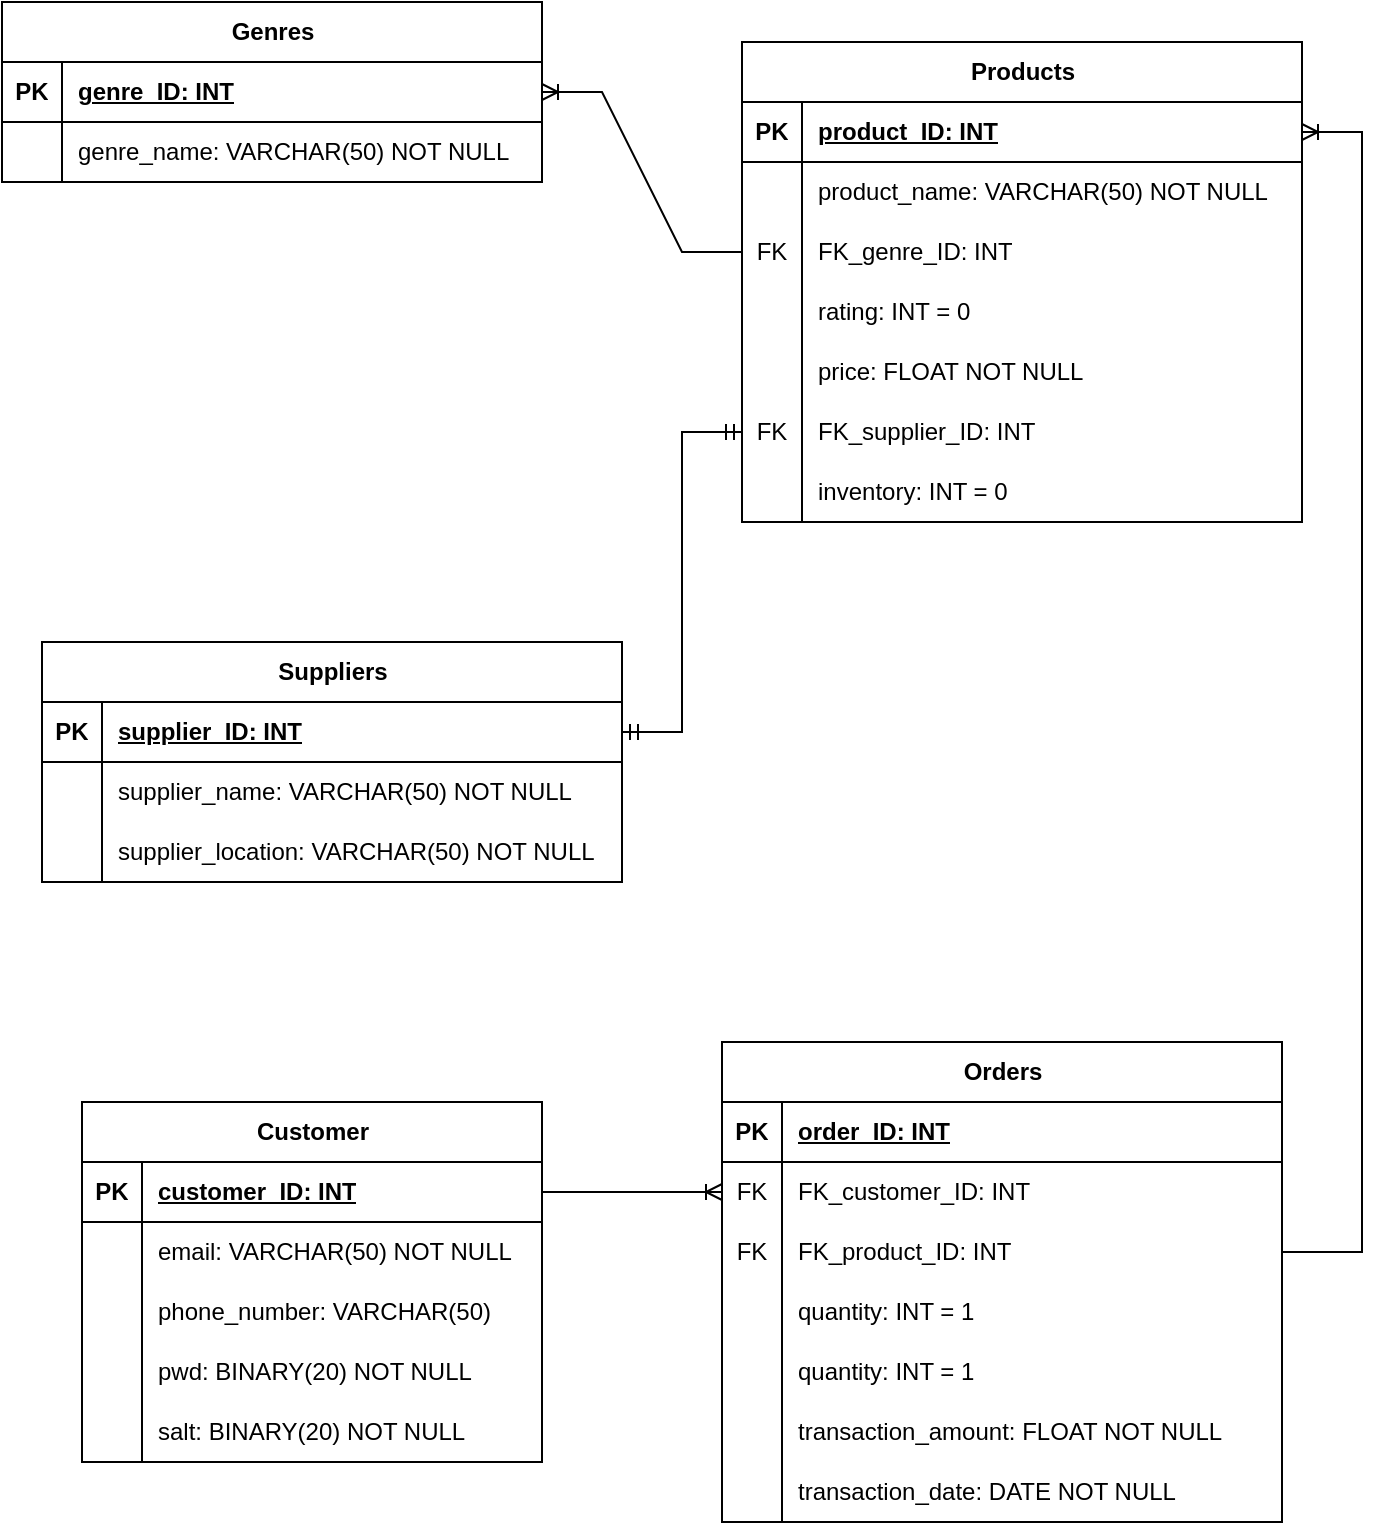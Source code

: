 <mxfile version="21.6.2" type="device">
  <diagram name="Page-1" id="Pm1qq7z24ZNlwlkXx7_i">
    <mxGraphModel dx="1116" dy="782" grid="1" gridSize="10" guides="1" tooltips="1" connect="1" arrows="1" fold="1" page="1" pageScale="1" pageWidth="827" pageHeight="1169" math="0" shadow="0">
      <root>
        <mxCell id="0" />
        <mxCell id="1" parent="0" />
        <mxCell id="8cBU6QsIfYWNrV_87XQ3-1" value="Customer" style="shape=table;startSize=30;container=1;collapsible=1;childLayout=tableLayout;fixedRows=1;rowLines=0;fontStyle=1;align=center;resizeLast=1;html=1;movable=1;resizable=1;rotatable=1;deletable=1;editable=1;locked=0;connectable=1;" vertex="1" parent="1">
          <mxGeometry x="60" y="600" width="230" height="180" as="geometry">
            <mxRectangle x="530" y="420" width="100" height="30" as="alternateBounds" />
          </mxGeometry>
        </mxCell>
        <mxCell id="8cBU6QsIfYWNrV_87XQ3-2" value="" style="shape=tableRow;horizontal=0;startSize=0;swimlaneHead=0;swimlaneBody=0;fillColor=none;collapsible=0;dropTarget=0;points=[[0,0.5],[1,0.5]];portConstraint=eastwest;top=0;left=0;right=0;bottom=1;movable=1;resizable=1;rotatable=1;deletable=1;editable=1;locked=0;connectable=1;" vertex="1" parent="8cBU6QsIfYWNrV_87XQ3-1">
          <mxGeometry y="30" width="230" height="30" as="geometry" />
        </mxCell>
        <mxCell id="8cBU6QsIfYWNrV_87XQ3-3" value="PK" style="shape=partialRectangle;connectable=1;fillColor=none;top=0;left=0;bottom=0;right=0;fontStyle=1;overflow=hidden;whiteSpace=wrap;html=1;movable=1;resizable=1;rotatable=1;deletable=1;editable=1;locked=0;" vertex="1" parent="8cBU6QsIfYWNrV_87XQ3-2">
          <mxGeometry width="30" height="30" as="geometry">
            <mxRectangle width="30" height="30" as="alternateBounds" />
          </mxGeometry>
        </mxCell>
        <mxCell id="8cBU6QsIfYWNrV_87XQ3-4" value="customer_ID: INT" style="shape=partialRectangle;connectable=1;fillColor=none;top=0;left=0;bottom=0;right=0;align=left;spacingLeft=6;fontStyle=5;overflow=hidden;whiteSpace=wrap;html=1;movable=1;resizable=1;rotatable=1;deletable=1;editable=1;locked=0;" vertex="1" parent="8cBU6QsIfYWNrV_87XQ3-2">
          <mxGeometry x="30" width="200" height="30" as="geometry">
            <mxRectangle width="200" height="30" as="alternateBounds" />
          </mxGeometry>
        </mxCell>
        <mxCell id="8cBU6QsIfYWNrV_87XQ3-5" value="" style="shape=tableRow;horizontal=0;startSize=0;swimlaneHead=0;swimlaneBody=0;fillColor=none;collapsible=0;dropTarget=0;points=[[0,0.5],[1,0.5]];portConstraint=eastwest;top=0;left=0;right=0;bottom=0;movable=1;resizable=1;rotatable=1;deletable=1;editable=1;locked=0;connectable=1;" vertex="1" parent="8cBU6QsIfYWNrV_87XQ3-1">
          <mxGeometry y="60" width="230" height="30" as="geometry" />
        </mxCell>
        <mxCell id="8cBU6QsIfYWNrV_87XQ3-6" value="" style="shape=partialRectangle;connectable=1;fillColor=none;top=0;left=0;bottom=0;right=0;editable=1;overflow=hidden;whiteSpace=wrap;html=1;movable=1;resizable=1;rotatable=1;deletable=1;locked=0;" vertex="1" parent="8cBU6QsIfYWNrV_87XQ3-5">
          <mxGeometry width="30" height="30" as="geometry">
            <mxRectangle width="30" height="30" as="alternateBounds" />
          </mxGeometry>
        </mxCell>
        <mxCell id="8cBU6QsIfYWNrV_87XQ3-7" value="email: VARCHAR(50) NOT NULL" style="shape=partialRectangle;connectable=1;fillColor=none;top=0;left=0;bottom=0;right=0;align=left;spacingLeft=6;overflow=hidden;whiteSpace=wrap;html=1;movable=1;resizable=1;rotatable=1;deletable=1;editable=1;locked=0;" vertex="1" parent="8cBU6QsIfYWNrV_87XQ3-5">
          <mxGeometry x="30" width="200" height="30" as="geometry">
            <mxRectangle width="200" height="30" as="alternateBounds" />
          </mxGeometry>
        </mxCell>
        <mxCell id="8cBU6QsIfYWNrV_87XQ3-8" value="" style="shape=tableRow;horizontal=0;startSize=0;swimlaneHead=0;swimlaneBody=0;fillColor=none;collapsible=0;dropTarget=0;points=[[0,0.5],[1,0.5]];portConstraint=eastwest;top=0;left=0;right=0;bottom=0;movable=1;resizable=1;rotatable=1;deletable=1;editable=1;locked=0;connectable=1;" vertex="1" parent="8cBU6QsIfYWNrV_87XQ3-1">
          <mxGeometry y="90" width="230" height="30" as="geometry" />
        </mxCell>
        <mxCell id="8cBU6QsIfYWNrV_87XQ3-9" value="" style="shape=partialRectangle;connectable=1;fillColor=none;top=0;left=0;bottom=0;right=0;editable=1;overflow=hidden;whiteSpace=wrap;html=1;movable=1;resizable=1;rotatable=1;deletable=1;locked=0;" vertex="1" parent="8cBU6QsIfYWNrV_87XQ3-8">
          <mxGeometry width="30" height="30" as="geometry">
            <mxRectangle width="30" height="30" as="alternateBounds" />
          </mxGeometry>
        </mxCell>
        <mxCell id="8cBU6QsIfYWNrV_87XQ3-10" value="phone_number: VARCHAR(50)" style="shape=partialRectangle;connectable=1;fillColor=none;top=0;left=0;bottom=0;right=0;align=left;spacingLeft=6;overflow=hidden;whiteSpace=wrap;html=1;movable=1;resizable=1;rotatable=1;deletable=1;editable=1;locked=0;" vertex="1" parent="8cBU6QsIfYWNrV_87XQ3-8">
          <mxGeometry x="30" width="200" height="30" as="geometry">
            <mxRectangle width="200" height="30" as="alternateBounds" />
          </mxGeometry>
        </mxCell>
        <mxCell id="8cBU6QsIfYWNrV_87XQ3-11" value="" style="shape=tableRow;horizontal=0;startSize=0;swimlaneHead=0;swimlaneBody=0;fillColor=none;collapsible=0;dropTarget=0;points=[[0,0.5],[1,0.5]];portConstraint=eastwest;top=0;left=0;right=0;bottom=0;movable=1;resizable=1;rotatable=1;deletable=1;editable=1;locked=0;connectable=1;" vertex="1" parent="8cBU6QsIfYWNrV_87XQ3-1">
          <mxGeometry y="120" width="230" height="30" as="geometry" />
        </mxCell>
        <mxCell id="8cBU6QsIfYWNrV_87XQ3-12" value="" style="shape=partialRectangle;connectable=1;fillColor=none;top=0;left=0;bottom=0;right=0;editable=1;overflow=hidden;whiteSpace=wrap;html=1;movable=1;resizable=1;rotatable=1;deletable=1;locked=0;" vertex="1" parent="8cBU6QsIfYWNrV_87XQ3-11">
          <mxGeometry width="30" height="30" as="geometry">
            <mxRectangle width="30" height="30" as="alternateBounds" />
          </mxGeometry>
        </mxCell>
        <mxCell id="8cBU6QsIfYWNrV_87XQ3-13" value="pwd: BINARY(20) NOT NULL" style="shape=partialRectangle;connectable=1;fillColor=none;top=0;left=0;bottom=0;right=0;align=left;spacingLeft=6;overflow=hidden;whiteSpace=wrap;html=1;movable=1;resizable=1;rotatable=1;deletable=1;editable=1;locked=0;" vertex="1" parent="8cBU6QsIfYWNrV_87XQ3-11">
          <mxGeometry x="30" width="200" height="30" as="geometry">
            <mxRectangle width="200" height="30" as="alternateBounds" />
          </mxGeometry>
        </mxCell>
        <mxCell id="8cBU6QsIfYWNrV_87XQ3-124" style="shape=tableRow;horizontal=0;startSize=0;swimlaneHead=0;swimlaneBody=0;fillColor=none;collapsible=0;dropTarget=0;points=[[0,0.5],[1,0.5]];portConstraint=eastwest;top=0;left=0;right=0;bottom=0;movable=1;resizable=1;rotatable=1;deletable=1;editable=1;locked=0;connectable=1;" vertex="1" parent="8cBU6QsIfYWNrV_87XQ3-1">
          <mxGeometry y="150" width="230" height="30" as="geometry" />
        </mxCell>
        <mxCell id="8cBU6QsIfYWNrV_87XQ3-125" style="shape=partialRectangle;connectable=1;fillColor=none;top=0;left=0;bottom=0;right=0;editable=1;overflow=hidden;whiteSpace=wrap;html=1;movable=1;resizable=1;rotatable=1;deletable=1;locked=0;" vertex="1" parent="8cBU6QsIfYWNrV_87XQ3-124">
          <mxGeometry width="30" height="30" as="geometry">
            <mxRectangle width="30" height="30" as="alternateBounds" />
          </mxGeometry>
        </mxCell>
        <mxCell id="8cBU6QsIfYWNrV_87XQ3-126" value="salt: BINARY(20) NOT NULL" style="shape=partialRectangle;connectable=1;fillColor=none;top=0;left=0;bottom=0;right=0;align=left;spacingLeft=6;overflow=hidden;whiteSpace=wrap;html=1;movable=1;resizable=1;rotatable=1;deletable=1;editable=1;locked=0;" vertex="1" parent="8cBU6QsIfYWNrV_87XQ3-124">
          <mxGeometry x="30" width="200" height="30" as="geometry">
            <mxRectangle width="200" height="30" as="alternateBounds" />
          </mxGeometry>
        </mxCell>
        <mxCell id="8cBU6QsIfYWNrV_87XQ3-14" value="Products" style="shape=table;startSize=30;container=1;collapsible=1;childLayout=tableLayout;fixedRows=1;rowLines=0;fontStyle=1;align=center;resizeLast=1;html=1;" vertex="1" parent="1">
          <mxGeometry x="390" y="70" width="280" height="240" as="geometry">
            <mxRectangle x="309" y="140" width="90" height="30" as="alternateBounds" />
          </mxGeometry>
        </mxCell>
        <mxCell id="8cBU6QsIfYWNrV_87XQ3-15" value="" style="shape=tableRow;horizontal=0;startSize=0;swimlaneHead=0;swimlaneBody=0;fillColor=none;collapsible=0;dropTarget=0;points=[[0,0.5],[1,0.5]];portConstraint=eastwest;top=0;left=0;right=0;bottom=1;" vertex="1" parent="8cBU6QsIfYWNrV_87XQ3-14">
          <mxGeometry y="30" width="280" height="30" as="geometry" />
        </mxCell>
        <mxCell id="8cBU6QsIfYWNrV_87XQ3-16" value="PK" style="shape=partialRectangle;connectable=0;fillColor=none;top=0;left=0;bottom=0;right=0;fontStyle=1;overflow=hidden;whiteSpace=wrap;html=1;" vertex="1" parent="8cBU6QsIfYWNrV_87XQ3-15">
          <mxGeometry width="30" height="30" as="geometry">
            <mxRectangle width="30" height="30" as="alternateBounds" />
          </mxGeometry>
        </mxCell>
        <mxCell id="8cBU6QsIfYWNrV_87XQ3-17" value="product_ID: INT" style="shape=partialRectangle;connectable=0;fillColor=none;top=0;left=0;bottom=0;right=0;align=left;spacingLeft=6;fontStyle=5;overflow=hidden;whiteSpace=wrap;html=1;" vertex="1" parent="8cBU6QsIfYWNrV_87XQ3-15">
          <mxGeometry x="30" width="250" height="30" as="geometry">
            <mxRectangle width="250" height="30" as="alternateBounds" />
          </mxGeometry>
        </mxCell>
        <mxCell id="8cBU6QsIfYWNrV_87XQ3-18" value="" style="shape=tableRow;horizontal=0;startSize=0;swimlaneHead=0;swimlaneBody=0;fillColor=none;collapsible=0;dropTarget=0;points=[[0,0.5],[1,0.5]];portConstraint=eastwest;top=0;left=0;right=0;bottom=0;" vertex="1" parent="8cBU6QsIfYWNrV_87XQ3-14">
          <mxGeometry y="60" width="280" height="30" as="geometry" />
        </mxCell>
        <mxCell id="8cBU6QsIfYWNrV_87XQ3-19" value="" style="shape=partialRectangle;connectable=0;fillColor=none;top=0;left=0;bottom=0;right=0;editable=1;overflow=hidden;whiteSpace=wrap;html=1;" vertex="1" parent="8cBU6QsIfYWNrV_87XQ3-18">
          <mxGeometry width="30" height="30" as="geometry">
            <mxRectangle width="30" height="30" as="alternateBounds" />
          </mxGeometry>
        </mxCell>
        <mxCell id="8cBU6QsIfYWNrV_87XQ3-20" value="product_name: VARCHAR(50) NOT NULL" style="shape=partialRectangle;connectable=0;fillColor=none;top=0;left=0;bottom=0;right=0;align=left;spacingLeft=6;overflow=hidden;whiteSpace=wrap;html=1;" vertex="1" parent="8cBU6QsIfYWNrV_87XQ3-18">
          <mxGeometry x="30" width="250" height="30" as="geometry">
            <mxRectangle width="250" height="30" as="alternateBounds" />
          </mxGeometry>
        </mxCell>
        <mxCell id="8cBU6QsIfYWNrV_87XQ3-21" value="" style="shape=tableRow;horizontal=0;startSize=0;swimlaneHead=0;swimlaneBody=0;fillColor=none;collapsible=0;dropTarget=0;points=[[0,0.5],[1,0.5]];portConstraint=eastwest;top=0;left=0;right=0;bottom=0;" vertex="1" parent="8cBU6QsIfYWNrV_87XQ3-14">
          <mxGeometry y="90" width="280" height="30" as="geometry" />
        </mxCell>
        <mxCell id="8cBU6QsIfYWNrV_87XQ3-22" value="FK" style="shape=partialRectangle;connectable=0;fillColor=none;top=0;left=0;bottom=0;right=0;editable=1;overflow=hidden;whiteSpace=wrap;html=1;" vertex="1" parent="8cBU6QsIfYWNrV_87XQ3-21">
          <mxGeometry width="30" height="30" as="geometry">
            <mxRectangle width="30" height="30" as="alternateBounds" />
          </mxGeometry>
        </mxCell>
        <mxCell id="8cBU6QsIfYWNrV_87XQ3-23" value="FK_genre_ID: INT" style="shape=partialRectangle;connectable=0;fillColor=none;top=0;left=0;bottom=0;right=0;align=left;spacingLeft=6;overflow=hidden;whiteSpace=wrap;html=1;" vertex="1" parent="8cBU6QsIfYWNrV_87XQ3-21">
          <mxGeometry x="30" width="250" height="30" as="geometry">
            <mxRectangle width="250" height="30" as="alternateBounds" />
          </mxGeometry>
        </mxCell>
        <mxCell id="8cBU6QsIfYWNrV_87XQ3-24" value="" style="shape=tableRow;horizontal=0;startSize=0;swimlaneHead=0;swimlaneBody=0;fillColor=none;collapsible=0;dropTarget=0;points=[[0,0.5],[1,0.5]];portConstraint=eastwest;top=0;left=0;right=0;bottom=0;" vertex="1" parent="8cBU6QsIfYWNrV_87XQ3-14">
          <mxGeometry y="120" width="280" height="30" as="geometry" />
        </mxCell>
        <mxCell id="8cBU6QsIfYWNrV_87XQ3-25" value="" style="shape=partialRectangle;connectable=0;fillColor=none;top=0;left=0;bottom=0;right=0;editable=1;overflow=hidden;whiteSpace=wrap;html=1;" vertex="1" parent="8cBU6QsIfYWNrV_87XQ3-24">
          <mxGeometry width="30" height="30" as="geometry">
            <mxRectangle width="30" height="30" as="alternateBounds" />
          </mxGeometry>
        </mxCell>
        <mxCell id="8cBU6QsIfYWNrV_87XQ3-26" value="rating: INT = 0" style="shape=partialRectangle;connectable=0;fillColor=none;top=0;left=0;bottom=0;right=0;align=left;spacingLeft=6;overflow=hidden;whiteSpace=wrap;html=1;" vertex="1" parent="8cBU6QsIfYWNrV_87XQ3-24">
          <mxGeometry x="30" width="250" height="30" as="geometry">
            <mxRectangle width="250" height="30" as="alternateBounds" />
          </mxGeometry>
        </mxCell>
        <mxCell id="8cBU6QsIfYWNrV_87XQ3-105" style="shape=tableRow;horizontal=0;startSize=0;swimlaneHead=0;swimlaneBody=0;fillColor=none;collapsible=0;dropTarget=0;points=[[0,0.5],[1,0.5]];portConstraint=eastwest;top=0;left=0;right=0;bottom=0;" vertex="1" parent="8cBU6QsIfYWNrV_87XQ3-14">
          <mxGeometry y="150" width="280" height="30" as="geometry" />
        </mxCell>
        <mxCell id="8cBU6QsIfYWNrV_87XQ3-106" style="shape=partialRectangle;connectable=0;fillColor=none;top=0;left=0;bottom=0;right=0;editable=1;overflow=hidden;whiteSpace=wrap;html=1;" vertex="1" parent="8cBU6QsIfYWNrV_87XQ3-105">
          <mxGeometry width="30" height="30" as="geometry">
            <mxRectangle width="30" height="30" as="alternateBounds" />
          </mxGeometry>
        </mxCell>
        <mxCell id="8cBU6QsIfYWNrV_87XQ3-107" value="price: FLOAT NOT NULL" style="shape=partialRectangle;connectable=0;fillColor=none;top=0;left=0;bottom=0;right=0;align=left;spacingLeft=6;overflow=hidden;whiteSpace=wrap;html=1;" vertex="1" parent="8cBU6QsIfYWNrV_87XQ3-105">
          <mxGeometry x="30" width="250" height="30" as="geometry">
            <mxRectangle width="250" height="30" as="alternateBounds" />
          </mxGeometry>
        </mxCell>
        <mxCell id="8cBU6QsIfYWNrV_87XQ3-118" style="shape=tableRow;horizontal=0;startSize=0;swimlaneHead=0;swimlaneBody=0;fillColor=none;collapsible=0;dropTarget=0;points=[[0,0.5],[1,0.5]];portConstraint=eastwest;top=0;left=0;right=0;bottom=0;" vertex="1" parent="8cBU6QsIfYWNrV_87XQ3-14">
          <mxGeometry y="180" width="280" height="30" as="geometry" />
        </mxCell>
        <mxCell id="8cBU6QsIfYWNrV_87XQ3-119" value="FK" style="shape=partialRectangle;connectable=0;fillColor=none;top=0;left=0;bottom=0;right=0;editable=1;overflow=hidden;whiteSpace=wrap;html=1;" vertex="1" parent="8cBU6QsIfYWNrV_87XQ3-118">
          <mxGeometry width="30" height="30" as="geometry">
            <mxRectangle width="30" height="30" as="alternateBounds" />
          </mxGeometry>
        </mxCell>
        <mxCell id="8cBU6QsIfYWNrV_87XQ3-120" value="FK_supplier_ID: INT" style="shape=partialRectangle;connectable=0;fillColor=none;top=0;left=0;bottom=0;right=0;align=left;spacingLeft=6;overflow=hidden;whiteSpace=wrap;html=1;" vertex="1" parent="8cBU6QsIfYWNrV_87XQ3-118">
          <mxGeometry x="30" width="250" height="30" as="geometry">
            <mxRectangle width="250" height="30" as="alternateBounds" />
          </mxGeometry>
        </mxCell>
        <mxCell id="8cBU6QsIfYWNrV_87XQ3-121" style="shape=tableRow;horizontal=0;startSize=0;swimlaneHead=0;swimlaneBody=0;fillColor=none;collapsible=0;dropTarget=0;points=[[0,0.5],[1,0.5]];portConstraint=eastwest;top=0;left=0;right=0;bottom=0;" vertex="1" parent="8cBU6QsIfYWNrV_87XQ3-14">
          <mxGeometry y="210" width="280" height="30" as="geometry" />
        </mxCell>
        <mxCell id="8cBU6QsIfYWNrV_87XQ3-122" style="shape=partialRectangle;connectable=0;fillColor=none;top=0;left=0;bottom=0;right=0;editable=1;overflow=hidden;whiteSpace=wrap;html=1;" vertex="1" parent="8cBU6QsIfYWNrV_87XQ3-121">
          <mxGeometry width="30" height="30" as="geometry">
            <mxRectangle width="30" height="30" as="alternateBounds" />
          </mxGeometry>
        </mxCell>
        <mxCell id="8cBU6QsIfYWNrV_87XQ3-123" value="inventory: INT = 0" style="shape=partialRectangle;connectable=0;fillColor=none;top=0;left=0;bottom=0;right=0;align=left;spacingLeft=6;overflow=hidden;whiteSpace=wrap;html=1;" vertex="1" parent="8cBU6QsIfYWNrV_87XQ3-121">
          <mxGeometry x="30" width="250" height="30" as="geometry">
            <mxRectangle width="250" height="30" as="alternateBounds" />
          </mxGeometry>
        </mxCell>
        <mxCell id="8cBU6QsIfYWNrV_87XQ3-27" value="Genres" style="shape=table;startSize=30;container=1;collapsible=1;childLayout=tableLayout;fixedRows=1;rowLines=0;fontStyle=1;align=center;resizeLast=1;html=1;" vertex="1" parent="1">
          <mxGeometry x="20" y="50" width="270" height="90" as="geometry" />
        </mxCell>
        <mxCell id="8cBU6QsIfYWNrV_87XQ3-28" value="" style="shape=tableRow;horizontal=0;startSize=0;swimlaneHead=0;swimlaneBody=0;fillColor=none;collapsible=0;dropTarget=0;points=[[0,0.5],[1,0.5]];portConstraint=eastwest;top=0;left=0;right=0;bottom=1;" vertex="1" parent="8cBU6QsIfYWNrV_87XQ3-27">
          <mxGeometry y="30" width="270" height="30" as="geometry" />
        </mxCell>
        <mxCell id="8cBU6QsIfYWNrV_87XQ3-29" value="PK" style="shape=partialRectangle;connectable=0;fillColor=none;top=0;left=0;bottom=0;right=0;fontStyle=1;overflow=hidden;whiteSpace=wrap;html=1;" vertex="1" parent="8cBU6QsIfYWNrV_87XQ3-28">
          <mxGeometry width="30" height="30" as="geometry">
            <mxRectangle width="30" height="30" as="alternateBounds" />
          </mxGeometry>
        </mxCell>
        <mxCell id="8cBU6QsIfYWNrV_87XQ3-30" value="genre_ID: INT" style="shape=partialRectangle;connectable=0;fillColor=none;top=0;left=0;bottom=0;right=0;align=left;spacingLeft=6;fontStyle=5;overflow=hidden;whiteSpace=wrap;html=1;" vertex="1" parent="8cBU6QsIfYWNrV_87XQ3-28">
          <mxGeometry x="30" width="240" height="30" as="geometry">
            <mxRectangle width="240" height="30" as="alternateBounds" />
          </mxGeometry>
        </mxCell>
        <mxCell id="8cBU6QsIfYWNrV_87XQ3-31" value="" style="shape=tableRow;horizontal=0;startSize=0;swimlaneHead=0;swimlaneBody=0;fillColor=none;collapsible=0;dropTarget=0;points=[[0,0.5],[1,0.5]];portConstraint=eastwest;top=0;left=0;right=0;bottom=0;" vertex="1" parent="8cBU6QsIfYWNrV_87XQ3-27">
          <mxGeometry y="60" width="270" height="30" as="geometry" />
        </mxCell>
        <mxCell id="8cBU6QsIfYWNrV_87XQ3-32" value="" style="shape=partialRectangle;connectable=0;fillColor=none;top=0;left=0;bottom=0;right=0;editable=1;overflow=hidden;whiteSpace=wrap;html=1;" vertex="1" parent="8cBU6QsIfYWNrV_87XQ3-31">
          <mxGeometry width="30" height="30" as="geometry">
            <mxRectangle width="30" height="30" as="alternateBounds" />
          </mxGeometry>
        </mxCell>
        <mxCell id="8cBU6QsIfYWNrV_87XQ3-33" value="genre_name: VARCHAR(50) NOT NULL" style="shape=partialRectangle;connectable=0;fillColor=none;top=0;left=0;bottom=0;right=0;align=left;spacingLeft=6;overflow=hidden;whiteSpace=wrap;html=1;" vertex="1" parent="8cBU6QsIfYWNrV_87XQ3-31">
          <mxGeometry x="30" width="240" height="30" as="geometry">
            <mxRectangle width="240" height="30" as="alternateBounds" />
          </mxGeometry>
        </mxCell>
        <mxCell id="8cBU6QsIfYWNrV_87XQ3-40" value="Orders" style="shape=table;startSize=30;container=1;collapsible=1;childLayout=tableLayout;fixedRows=1;rowLines=0;fontStyle=1;align=center;resizeLast=1;html=1;" vertex="1" parent="1">
          <mxGeometry x="380" y="570" width="280" height="240" as="geometry">
            <mxRectangle x="70" y="460" width="80" height="30" as="alternateBounds" />
          </mxGeometry>
        </mxCell>
        <mxCell id="8cBU6QsIfYWNrV_87XQ3-41" value="" style="shape=tableRow;horizontal=0;startSize=0;swimlaneHead=0;swimlaneBody=0;fillColor=none;collapsible=0;dropTarget=0;points=[[0,0.5],[1,0.5]];portConstraint=eastwest;top=0;left=0;right=0;bottom=1;" vertex="1" parent="8cBU6QsIfYWNrV_87XQ3-40">
          <mxGeometry y="30" width="280" height="30" as="geometry" />
        </mxCell>
        <mxCell id="8cBU6QsIfYWNrV_87XQ3-42" value="PK" style="shape=partialRectangle;connectable=0;fillColor=none;top=0;left=0;bottom=0;right=0;fontStyle=1;overflow=hidden;whiteSpace=wrap;html=1;" vertex="1" parent="8cBU6QsIfYWNrV_87XQ3-41">
          <mxGeometry width="30" height="30" as="geometry">
            <mxRectangle width="30" height="30" as="alternateBounds" />
          </mxGeometry>
        </mxCell>
        <mxCell id="8cBU6QsIfYWNrV_87XQ3-43" value="order_ID: INT" style="shape=partialRectangle;connectable=0;fillColor=none;top=0;left=0;bottom=0;right=0;align=left;spacingLeft=6;fontStyle=5;overflow=hidden;whiteSpace=wrap;html=1;" vertex="1" parent="8cBU6QsIfYWNrV_87XQ3-41">
          <mxGeometry x="30" width="250" height="30" as="geometry">
            <mxRectangle width="250" height="30" as="alternateBounds" />
          </mxGeometry>
        </mxCell>
        <mxCell id="8cBU6QsIfYWNrV_87XQ3-44" value="" style="shape=tableRow;horizontal=0;startSize=0;swimlaneHead=0;swimlaneBody=0;fillColor=none;collapsible=0;dropTarget=0;points=[[0,0.5],[1,0.5]];portConstraint=eastwest;top=0;left=0;right=0;bottom=0;" vertex="1" parent="8cBU6QsIfYWNrV_87XQ3-40">
          <mxGeometry y="60" width="280" height="30" as="geometry" />
        </mxCell>
        <mxCell id="8cBU6QsIfYWNrV_87XQ3-45" value="FK" style="shape=partialRectangle;connectable=0;fillColor=none;top=0;left=0;bottom=0;right=0;editable=1;overflow=hidden;whiteSpace=wrap;html=1;" vertex="1" parent="8cBU6QsIfYWNrV_87XQ3-44">
          <mxGeometry width="30" height="30" as="geometry">
            <mxRectangle width="30" height="30" as="alternateBounds" />
          </mxGeometry>
        </mxCell>
        <mxCell id="8cBU6QsIfYWNrV_87XQ3-46" value="FK_customer_ID: INT" style="shape=partialRectangle;connectable=0;fillColor=none;top=0;left=0;bottom=0;right=0;align=left;spacingLeft=6;overflow=hidden;whiteSpace=wrap;html=1;" vertex="1" parent="8cBU6QsIfYWNrV_87XQ3-44">
          <mxGeometry x="30" width="250" height="30" as="geometry">
            <mxRectangle width="250" height="30" as="alternateBounds" />
          </mxGeometry>
        </mxCell>
        <mxCell id="8cBU6QsIfYWNrV_87XQ3-47" value="" style="shape=tableRow;horizontal=0;startSize=0;swimlaneHead=0;swimlaneBody=0;fillColor=none;collapsible=0;dropTarget=0;points=[[0,0.5],[1,0.5]];portConstraint=eastwest;top=0;left=0;right=0;bottom=0;" vertex="1" parent="8cBU6QsIfYWNrV_87XQ3-40">
          <mxGeometry y="90" width="280" height="30" as="geometry" />
        </mxCell>
        <mxCell id="8cBU6QsIfYWNrV_87XQ3-48" value="FK" style="shape=partialRectangle;connectable=0;fillColor=none;top=0;left=0;bottom=0;right=0;editable=1;overflow=hidden;whiteSpace=wrap;html=1;" vertex="1" parent="8cBU6QsIfYWNrV_87XQ3-47">
          <mxGeometry width="30" height="30" as="geometry">
            <mxRectangle width="30" height="30" as="alternateBounds" />
          </mxGeometry>
        </mxCell>
        <mxCell id="8cBU6QsIfYWNrV_87XQ3-49" value="FK_product_ID: INT" style="shape=partialRectangle;connectable=0;fillColor=none;top=0;left=0;bottom=0;right=0;align=left;spacingLeft=6;overflow=hidden;whiteSpace=wrap;html=1;" vertex="1" parent="8cBU6QsIfYWNrV_87XQ3-47">
          <mxGeometry x="30" width="250" height="30" as="geometry">
            <mxRectangle width="250" height="30" as="alternateBounds" />
          </mxGeometry>
        </mxCell>
        <mxCell id="8cBU6QsIfYWNrV_87XQ3-137" value="" style="shape=tableRow;horizontal=0;startSize=0;swimlaneHead=0;swimlaneBody=0;fillColor=none;collapsible=0;dropTarget=0;points=[[0,0.5],[1,0.5]];portConstraint=eastwest;top=0;left=0;right=0;bottom=0;" vertex="1" parent="8cBU6QsIfYWNrV_87XQ3-40">
          <mxGeometry y="120" width="280" height="30" as="geometry" />
        </mxCell>
        <mxCell id="8cBU6QsIfYWNrV_87XQ3-138" value="" style="shape=partialRectangle;connectable=0;fillColor=none;top=0;left=0;bottom=0;right=0;editable=1;overflow=hidden;whiteSpace=wrap;html=1;" vertex="1" parent="8cBU6QsIfYWNrV_87XQ3-137">
          <mxGeometry width="30" height="30" as="geometry">
            <mxRectangle width="30" height="30" as="alternateBounds" />
          </mxGeometry>
        </mxCell>
        <mxCell id="8cBU6QsIfYWNrV_87XQ3-139" value="quantity: INT = 1" style="shape=partialRectangle;connectable=0;fillColor=none;top=0;left=0;bottom=0;right=0;align=left;spacingLeft=6;overflow=hidden;whiteSpace=wrap;html=1;" vertex="1" parent="8cBU6QsIfYWNrV_87XQ3-137">
          <mxGeometry x="30" width="250" height="30" as="geometry">
            <mxRectangle width="250" height="30" as="alternateBounds" />
          </mxGeometry>
        </mxCell>
        <mxCell id="8cBU6QsIfYWNrV_87XQ3-50" value="" style="shape=tableRow;horizontal=0;startSize=0;swimlaneHead=0;swimlaneBody=0;fillColor=none;collapsible=0;dropTarget=0;points=[[0,0.5],[1,0.5]];portConstraint=eastwest;top=0;left=0;right=0;bottom=0;" vertex="1" parent="8cBU6QsIfYWNrV_87XQ3-40">
          <mxGeometry y="150" width="280" height="30" as="geometry" />
        </mxCell>
        <mxCell id="8cBU6QsIfYWNrV_87XQ3-51" value="" style="shape=partialRectangle;connectable=0;fillColor=none;top=0;left=0;bottom=0;right=0;editable=1;overflow=hidden;whiteSpace=wrap;html=1;" vertex="1" parent="8cBU6QsIfYWNrV_87XQ3-50">
          <mxGeometry width="30" height="30" as="geometry">
            <mxRectangle width="30" height="30" as="alternateBounds" />
          </mxGeometry>
        </mxCell>
        <mxCell id="8cBU6QsIfYWNrV_87XQ3-52" value="quantity: INT = 1" style="shape=partialRectangle;connectable=0;fillColor=none;top=0;left=0;bottom=0;right=0;align=left;spacingLeft=6;overflow=hidden;whiteSpace=wrap;html=1;" vertex="1" parent="8cBU6QsIfYWNrV_87XQ3-50">
          <mxGeometry x="30" width="250" height="30" as="geometry">
            <mxRectangle width="250" height="30" as="alternateBounds" />
          </mxGeometry>
        </mxCell>
        <mxCell id="8cBU6QsIfYWNrV_87XQ3-128" style="shape=tableRow;horizontal=0;startSize=0;swimlaneHead=0;swimlaneBody=0;fillColor=none;collapsible=0;dropTarget=0;points=[[0,0.5],[1,0.5]];portConstraint=eastwest;top=0;left=0;right=0;bottom=0;" vertex="1" parent="8cBU6QsIfYWNrV_87XQ3-40">
          <mxGeometry y="180" width="280" height="30" as="geometry" />
        </mxCell>
        <mxCell id="8cBU6QsIfYWNrV_87XQ3-129" style="shape=partialRectangle;connectable=0;fillColor=none;top=0;left=0;bottom=0;right=0;editable=1;overflow=hidden;whiteSpace=wrap;html=1;" vertex="1" parent="8cBU6QsIfYWNrV_87XQ3-128">
          <mxGeometry width="30" height="30" as="geometry">
            <mxRectangle width="30" height="30" as="alternateBounds" />
          </mxGeometry>
        </mxCell>
        <mxCell id="8cBU6QsIfYWNrV_87XQ3-130" value="transaction_amount: FLOAT NOT NULL" style="shape=partialRectangle;connectable=0;fillColor=none;top=0;left=0;bottom=0;right=0;align=left;spacingLeft=6;overflow=hidden;whiteSpace=wrap;html=1;" vertex="1" parent="8cBU6QsIfYWNrV_87XQ3-128">
          <mxGeometry x="30" width="250" height="30" as="geometry">
            <mxRectangle width="250" height="30" as="alternateBounds" />
          </mxGeometry>
        </mxCell>
        <mxCell id="8cBU6QsIfYWNrV_87XQ3-131" style="shape=tableRow;horizontal=0;startSize=0;swimlaneHead=0;swimlaneBody=0;fillColor=none;collapsible=0;dropTarget=0;points=[[0,0.5],[1,0.5]];portConstraint=eastwest;top=0;left=0;right=0;bottom=0;" vertex="1" parent="8cBU6QsIfYWNrV_87XQ3-40">
          <mxGeometry y="210" width="280" height="30" as="geometry" />
        </mxCell>
        <mxCell id="8cBU6QsIfYWNrV_87XQ3-132" style="shape=partialRectangle;connectable=0;fillColor=none;top=0;left=0;bottom=0;right=0;editable=1;overflow=hidden;whiteSpace=wrap;html=1;" vertex="1" parent="8cBU6QsIfYWNrV_87XQ3-131">
          <mxGeometry width="30" height="30" as="geometry">
            <mxRectangle width="30" height="30" as="alternateBounds" />
          </mxGeometry>
        </mxCell>
        <mxCell id="8cBU6QsIfYWNrV_87XQ3-133" value="transaction_date: DATE NOT NULL" style="shape=partialRectangle;connectable=0;fillColor=none;top=0;left=0;bottom=0;right=0;align=left;spacingLeft=6;overflow=hidden;whiteSpace=wrap;html=1;" vertex="1" parent="8cBU6QsIfYWNrV_87XQ3-131">
          <mxGeometry x="30" width="250" height="30" as="geometry">
            <mxRectangle width="250" height="30" as="alternateBounds" />
          </mxGeometry>
        </mxCell>
        <mxCell id="8cBU6QsIfYWNrV_87XQ3-53" value="Suppliers" style="shape=table;startSize=30;container=1;collapsible=1;childLayout=tableLayout;fixedRows=1;rowLines=0;fontStyle=1;align=center;resizeLast=1;html=1;" vertex="1" parent="1">
          <mxGeometry x="40" y="370" width="290" height="120" as="geometry">
            <mxRectangle x="590" y="250" width="100" height="30" as="alternateBounds" />
          </mxGeometry>
        </mxCell>
        <mxCell id="8cBU6QsIfYWNrV_87XQ3-54" value="" style="shape=tableRow;horizontal=0;startSize=0;swimlaneHead=0;swimlaneBody=0;fillColor=none;collapsible=0;dropTarget=0;points=[[0,0.5],[1,0.5]];portConstraint=eastwest;top=0;left=0;right=0;bottom=1;" vertex="1" parent="8cBU6QsIfYWNrV_87XQ3-53">
          <mxGeometry y="30" width="290" height="30" as="geometry" />
        </mxCell>
        <mxCell id="8cBU6QsIfYWNrV_87XQ3-55" value="PK" style="shape=partialRectangle;connectable=0;fillColor=none;top=0;left=0;bottom=0;right=0;fontStyle=1;overflow=hidden;whiteSpace=wrap;html=1;" vertex="1" parent="8cBU6QsIfYWNrV_87XQ3-54">
          <mxGeometry width="30" height="30" as="geometry">
            <mxRectangle width="30" height="30" as="alternateBounds" />
          </mxGeometry>
        </mxCell>
        <mxCell id="8cBU6QsIfYWNrV_87XQ3-56" value="supplier_ID: INT" style="shape=partialRectangle;connectable=0;fillColor=none;top=0;left=0;bottom=0;right=0;align=left;spacingLeft=6;fontStyle=5;overflow=hidden;whiteSpace=wrap;html=1;" vertex="1" parent="8cBU6QsIfYWNrV_87XQ3-54">
          <mxGeometry x="30" width="260" height="30" as="geometry">
            <mxRectangle width="260" height="30" as="alternateBounds" />
          </mxGeometry>
        </mxCell>
        <mxCell id="8cBU6QsIfYWNrV_87XQ3-57" value="" style="shape=tableRow;horizontal=0;startSize=0;swimlaneHead=0;swimlaneBody=0;fillColor=none;collapsible=0;dropTarget=0;points=[[0,0.5],[1,0.5]];portConstraint=eastwest;top=0;left=0;right=0;bottom=0;" vertex="1" parent="8cBU6QsIfYWNrV_87XQ3-53">
          <mxGeometry y="60" width="290" height="30" as="geometry" />
        </mxCell>
        <mxCell id="8cBU6QsIfYWNrV_87XQ3-58" value="" style="shape=partialRectangle;connectable=0;fillColor=none;top=0;left=0;bottom=0;right=0;editable=1;overflow=hidden;whiteSpace=wrap;html=1;" vertex="1" parent="8cBU6QsIfYWNrV_87XQ3-57">
          <mxGeometry width="30" height="30" as="geometry">
            <mxRectangle width="30" height="30" as="alternateBounds" />
          </mxGeometry>
        </mxCell>
        <mxCell id="8cBU6QsIfYWNrV_87XQ3-59" value="supplier_name: VARCHAR(50) NOT NULL" style="shape=partialRectangle;connectable=0;fillColor=none;top=0;left=0;bottom=0;right=0;align=left;spacingLeft=6;overflow=hidden;whiteSpace=wrap;html=1;" vertex="1" parent="8cBU6QsIfYWNrV_87XQ3-57">
          <mxGeometry x="30" width="260" height="30" as="geometry">
            <mxRectangle width="260" height="30" as="alternateBounds" />
          </mxGeometry>
        </mxCell>
        <mxCell id="8cBU6QsIfYWNrV_87XQ3-60" value="" style="shape=tableRow;horizontal=0;startSize=0;swimlaneHead=0;swimlaneBody=0;fillColor=none;collapsible=0;dropTarget=0;points=[[0,0.5],[1,0.5]];portConstraint=eastwest;top=0;left=0;right=0;bottom=0;" vertex="1" parent="8cBU6QsIfYWNrV_87XQ3-53">
          <mxGeometry y="90" width="290" height="30" as="geometry" />
        </mxCell>
        <mxCell id="8cBU6QsIfYWNrV_87XQ3-61" value="" style="shape=partialRectangle;connectable=0;fillColor=none;top=0;left=0;bottom=0;right=0;editable=1;overflow=hidden;whiteSpace=wrap;html=1;" vertex="1" parent="8cBU6QsIfYWNrV_87XQ3-60">
          <mxGeometry width="30" height="30" as="geometry">
            <mxRectangle width="30" height="30" as="alternateBounds" />
          </mxGeometry>
        </mxCell>
        <mxCell id="8cBU6QsIfYWNrV_87XQ3-62" value="supplier_location: VARCHAR(50) NOT NULL" style="shape=partialRectangle;connectable=0;fillColor=none;top=0;left=0;bottom=0;right=0;align=left;spacingLeft=6;overflow=hidden;whiteSpace=wrap;html=1;" vertex="1" parent="8cBU6QsIfYWNrV_87XQ3-60">
          <mxGeometry x="30" width="260" height="30" as="geometry">
            <mxRectangle width="260" height="30" as="alternateBounds" />
          </mxGeometry>
        </mxCell>
        <mxCell id="8cBU6QsIfYWNrV_87XQ3-94" value="" style="edgeStyle=entityRelationEdgeStyle;fontSize=12;html=1;endArrow=ERoneToMany;rounded=0;" edge="1" parent="1" source="8cBU6QsIfYWNrV_87XQ3-21" target="8cBU6QsIfYWNrV_87XQ3-28">
          <mxGeometry width="100" height="100" relative="1" as="geometry">
            <mxPoint x="310" y="360" as="sourcePoint" />
            <mxPoint x="410" y="260" as="targetPoint" />
          </mxGeometry>
        </mxCell>
        <mxCell id="8cBU6QsIfYWNrV_87XQ3-127" value="" style="edgeStyle=entityRelationEdgeStyle;fontSize=12;html=1;endArrow=ERmandOne;startArrow=ERmandOne;rounded=0;" edge="1" parent="1" source="8cBU6QsIfYWNrV_87XQ3-118" target="8cBU6QsIfYWNrV_87XQ3-54">
          <mxGeometry width="100" height="100" relative="1" as="geometry">
            <mxPoint x="320" y="390" as="sourcePoint" />
            <mxPoint x="420" y="290" as="targetPoint" />
          </mxGeometry>
        </mxCell>
        <mxCell id="8cBU6QsIfYWNrV_87XQ3-135" value="" style="edgeStyle=entityRelationEdgeStyle;fontSize=12;html=1;endArrow=ERoneToMany;rounded=0;" edge="1" parent="1" source="8cBU6QsIfYWNrV_87XQ3-4" target="8cBU6QsIfYWNrV_87XQ3-44">
          <mxGeometry width="100" height="100" relative="1" as="geometry">
            <mxPoint x="340" y="590" as="sourcePoint" />
            <mxPoint x="430" y="520" as="targetPoint" />
          </mxGeometry>
        </mxCell>
        <mxCell id="8cBU6QsIfYWNrV_87XQ3-136" value="" style="edgeStyle=entityRelationEdgeStyle;fontSize=12;html=1;endArrow=ERoneToMany;rounded=0;" edge="1" parent="1" source="8cBU6QsIfYWNrV_87XQ3-47" target="8cBU6QsIfYWNrV_87XQ3-15">
          <mxGeometry width="100" height="100" relative="1" as="geometry">
            <mxPoint x="310" y="430" as="sourcePoint" />
            <mxPoint x="410" y="330" as="targetPoint" />
          </mxGeometry>
        </mxCell>
      </root>
    </mxGraphModel>
  </diagram>
</mxfile>
